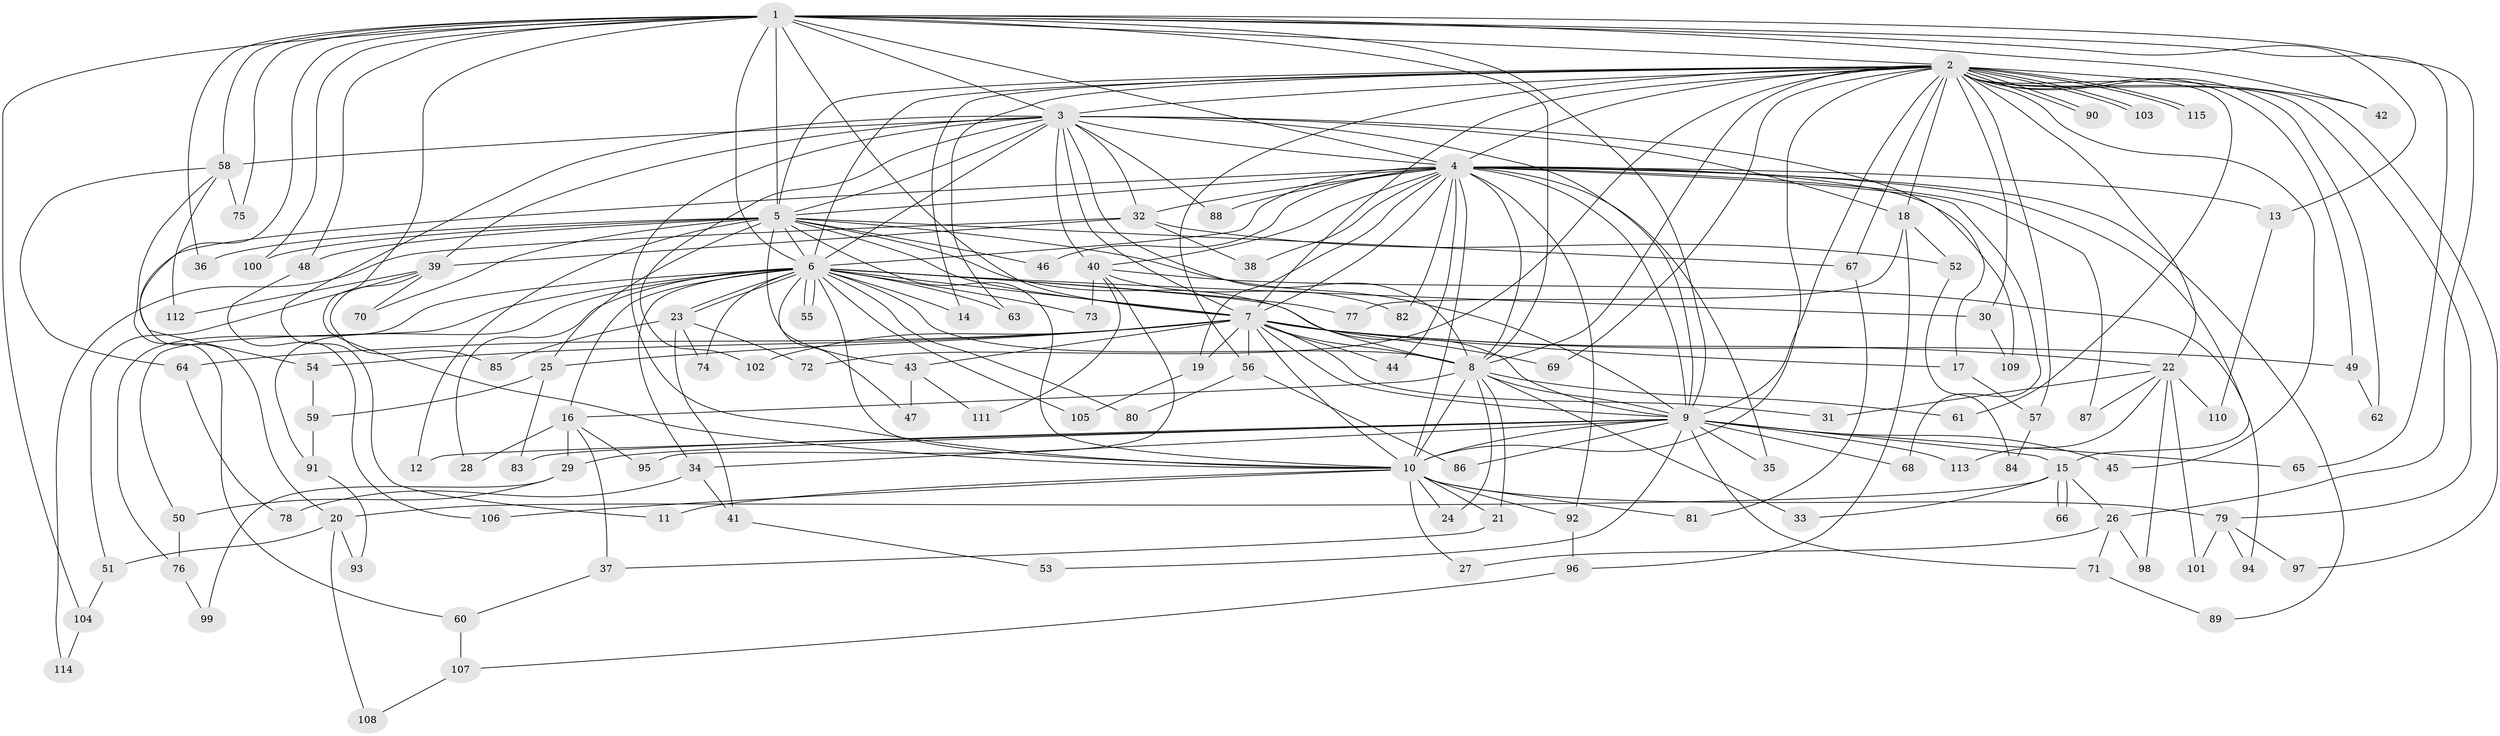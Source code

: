 // coarse degree distribution, {14: 0.020833333333333332, 4: 0.1875, 17: 0.020833333333333332, 2: 0.22916666666666666, 5: 0.10416666666666667, 22: 0.041666666666666664, 6: 0.10416666666666667, 20: 0.020833333333333332, 1: 0.08333333333333333, 3: 0.10416666666666667, 13: 0.020833333333333332, 16: 0.020833333333333332, 11: 0.020833333333333332, 7: 0.020833333333333332}
// Generated by graph-tools (version 1.1) at 2025/36/03/04/25 23:36:17]
// undirected, 115 vertices, 255 edges
graph export_dot {
  node [color=gray90,style=filled];
  1;
  2;
  3;
  4;
  5;
  6;
  7;
  8;
  9;
  10;
  11;
  12;
  13;
  14;
  15;
  16;
  17;
  18;
  19;
  20;
  21;
  22;
  23;
  24;
  25;
  26;
  27;
  28;
  29;
  30;
  31;
  32;
  33;
  34;
  35;
  36;
  37;
  38;
  39;
  40;
  41;
  42;
  43;
  44;
  45;
  46;
  47;
  48;
  49;
  50;
  51;
  52;
  53;
  54;
  55;
  56;
  57;
  58;
  59;
  60;
  61;
  62;
  63;
  64;
  65;
  66;
  67;
  68;
  69;
  70;
  71;
  72;
  73;
  74;
  75;
  76;
  77;
  78;
  79;
  80;
  81;
  82;
  83;
  84;
  85;
  86;
  87;
  88;
  89;
  90;
  91;
  92;
  93;
  94;
  95;
  96;
  97;
  98;
  99;
  100;
  101;
  102;
  103;
  104;
  105;
  106;
  107;
  108;
  109;
  110;
  111;
  112;
  113;
  114;
  115;
  1 -- 2;
  1 -- 3;
  1 -- 4;
  1 -- 5;
  1 -- 6;
  1 -- 7;
  1 -- 8;
  1 -- 9;
  1 -- 10;
  1 -- 13;
  1 -- 26;
  1 -- 36;
  1 -- 42;
  1 -- 48;
  1 -- 54;
  1 -- 58;
  1 -- 65;
  1 -- 75;
  1 -- 100;
  1 -- 104;
  2 -- 3;
  2 -- 4;
  2 -- 5;
  2 -- 6;
  2 -- 7;
  2 -- 8;
  2 -- 9;
  2 -- 10;
  2 -- 14;
  2 -- 18;
  2 -- 22;
  2 -- 30;
  2 -- 42;
  2 -- 45;
  2 -- 49;
  2 -- 56;
  2 -- 57;
  2 -- 61;
  2 -- 62;
  2 -- 63;
  2 -- 67;
  2 -- 69;
  2 -- 72;
  2 -- 79;
  2 -- 90;
  2 -- 90;
  2 -- 97;
  2 -- 103;
  2 -- 103;
  2 -- 115;
  2 -- 115;
  3 -- 4;
  3 -- 5;
  3 -- 6;
  3 -- 7;
  3 -- 8;
  3 -- 9;
  3 -- 10;
  3 -- 11;
  3 -- 17;
  3 -- 18;
  3 -- 32;
  3 -- 39;
  3 -- 40;
  3 -- 58;
  3 -- 88;
  3 -- 102;
  4 -- 5;
  4 -- 6;
  4 -- 7;
  4 -- 8;
  4 -- 9;
  4 -- 10;
  4 -- 13;
  4 -- 15;
  4 -- 19;
  4 -- 20;
  4 -- 32;
  4 -- 35;
  4 -- 38;
  4 -- 40;
  4 -- 44;
  4 -- 46;
  4 -- 68;
  4 -- 82;
  4 -- 87;
  4 -- 88;
  4 -- 89;
  4 -- 92;
  4 -- 109;
  5 -- 6;
  5 -- 7;
  5 -- 8;
  5 -- 9;
  5 -- 10;
  5 -- 12;
  5 -- 25;
  5 -- 36;
  5 -- 43;
  5 -- 46;
  5 -- 48;
  5 -- 67;
  5 -- 70;
  5 -- 100;
  6 -- 7;
  6 -- 8;
  6 -- 9;
  6 -- 10;
  6 -- 14;
  6 -- 16;
  6 -- 23;
  6 -- 23;
  6 -- 28;
  6 -- 30;
  6 -- 34;
  6 -- 47;
  6 -- 50;
  6 -- 55;
  6 -- 55;
  6 -- 63;
  6 -- 73;
  6 -- 74;
  6 -- 76;
  6 -- 77;
  6 -- 80;
  6 -- 91;
  6 -- 105;
  7 -- 8;
  7 -- 9;
  7 -- 10;
  7 -- 17;
  7 -- 19;
  7 -- 22;
  7 -- 25;
  7 -- 31;
  7 -- 43;
  7 -- 44;
  7 -- 49;
  7 -- 54;
  7 -- 56;
  7 -- 64;
  7 -- 69;
  7 -- 102;
  8 -- 9;
  8 -- 10;
  8 -- 16;
  8 -- 21;
  8 -- 24;
  8 -- 33;
  8 -- 61;
  9 -- 10;
  9 -- 12;
  9 -- 15;
  9 -- 29;
  9 -- 34;
  9 -- 35;
  9 -- 45;
  9 -- 53;
  9 -- 65;
  9 -- 68;
  9 -- 71;
  9 -- 83;
  9 -- 86;
  9 -- 113;
  10 -- 11;
  10 -- 21;
  10 -- 24;
  10 -- 27;
  10 -- 79;
  10 -- 81;
  10 -- 92;
  10 -- 106;
  13 -- 110;
  15 -- 20;
  15 -- 26;
  15 -- 33;
  15 -- 66;
  15 -- 66;
  16 -- 28;
  16 -- 29;
  16 -- 37;
  16 -- 95;
  17 -- 57;
  18 -- 52;
  18 -- 77;
  18 -- 96;
  19 -- 105;
  20 -- 51;
  20 -- 93;
  20 -- 108;
  21 -- 37;
  22 -- 31;
  22 -- 87;
  22 -- 98;
  22 -- 101;
  22 -- 110;
  22 -- 113;
  23 -- 41;
  23 -- 72;
  23 -- 74;
  23 -- 85;
  25 -- 59;
  25 -- 83;
  26 -- 27;
  26 -- 71;
  26 -- 98;
  29 -- 50;
  29 -- 99;
  30 -- 109;
  32 -- 38;
  32 -- 39;
  32 -- 52;
  32 -- 114;
  34 -- 41;
  34 -- 78;
  37 -- 60;
  39 -- 51;
  39 -- 70;
  39 -- 85;
  39 -- 112;
  40 -- 73;
  40 -- 82;
  40 -- 94;
  40 -- 95;
  40 -- 111;
  41 -- 53;
  43 -- 47;
  43 -- 111;
  48 -- 106;
  49 -- 62;
  50 -- 76;
  51 -- 104;
  52 -- 84;
  54 -- 59;
  56 -- 80;
  56 -- 86;
  57 -- 84;
  58 -- 60;
  58 -- 64;
  58 -- 75;
  58 -- 112;
  59 -- 91;
  60 -- 107;
  64 -- 78;
  67 -- 81;
  71 -- 89;
  76 -- 99;
  79 -- 94;
  79 -- 97;
  79 -- 101;
  91 -- 93;
  92 -- 96;
  96 -- 107;
  104 -- 114;
  107 -- 108;
}
